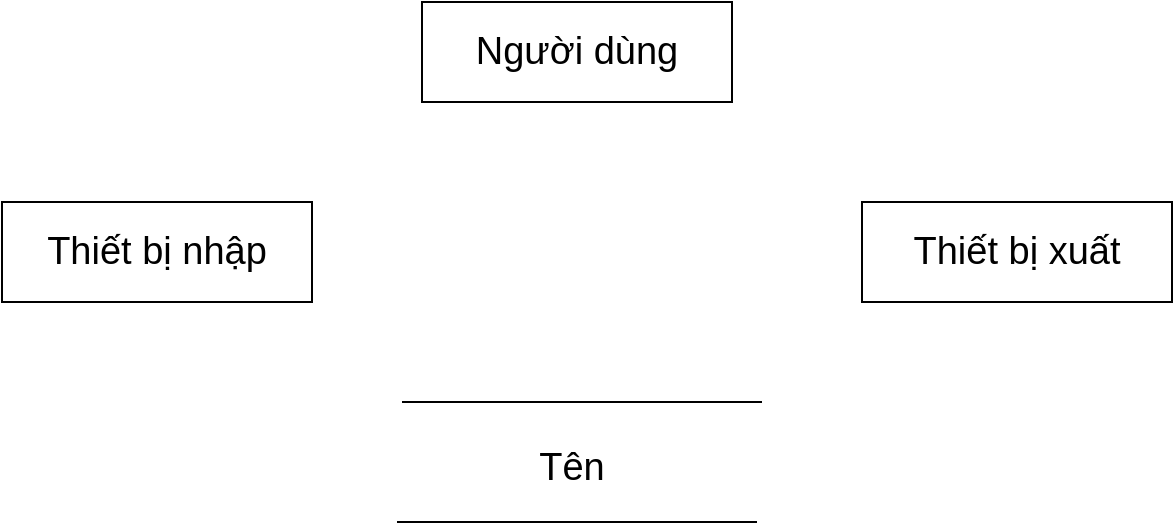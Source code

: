 <mxfile version="24.2.1" type="github">
  <diagram name="Page-1" id="O-wyd_S9376FK2hlfZvm">
    <mxGraphModel dx="996" dy="569" grid="1" gridSize="10" guides="1" tooltips="1" connect="1" arrows="1" fold="1" page="1" pageScale="1" pageWidth="850" pageHeight="1100" math="0" shadow="0">
      <root>
        <mxCell id="0" />
        <mxCell id="1" parent="0" />
        <mxCell id="CHEO6sFXtPchsjwYfXnH-1" value="Người dùng" style="rounded=0;whiteSpace=wrap;html=1;fontSize=19;" vertex="1" parent="1">
          <mxGeometry x="320" y="150" width="155" height="50" as="geometry" />
        </mxCell>
        <mxCell id="CHEO6sFXtPchsjwYfXnH-2" value="Thiết bị nhập" style="rounded=0;whiteSpace=wrap;html=1;fontSize=19;" vertex="1" parent="1">
          <mxGeometry x="110" y="250" width="155" height="50" as="geometry" />
        </mxCell>
        <mxCell id="CHEO6sFXtPchsjwYfXnH-3" value="Thiết bị xuất" style="rounded=0;whiteSpace=wrap;html=1;fontSize=19;" vertex="1" parent="1">
          <mxGeometry x="540" y="250" width="155" height="50" as="geometry" />
        </mxCell>
        <mxCell id="CHEO6sFXtPchsjwYfXnH-4" value="" style="endArrow=none;html=1;rounded=0;" edge="1" parent="1">
          <mxGeometry width="50" height="50" relative="1" as="geometry">
            <mxPoint x="310" y="350" as="sourcePoint" />
            <mxPoint x="490" y="350" as="targetPoint" />
          </mxGeometry>
        </mxCell>
        <mxCell id="CHEO6sFXtPchsjwYfXnH-5" value="" style="endArrow=none;html=1;rounded=0;" edge="1" parent="1">
          <mxGeometry width="50" height="50" relative="1" as="geometry">
            <mxPoint x="307.5" y="410" as="sourcePoint" />
            <mxPoint x="487.5" y="410" as="targetPoint" />
          </mxGeometry>
        </mxCell>
        <mxCell id="CHEO6sFXtPchsjwYfXnH-7" value="Tên" style="text;html=1;align=center;verticalAlign=middle;whiteSpace=wrap;rounded=0;fontSize=19;" vertex="1" parent="1">
          <mxGeometry x="364.5" y="368" width="60" height="30" as="geometry" />
        </mxCell>
      </root>
    </mxGraphModel>
  </diagram>
</mxfile>
